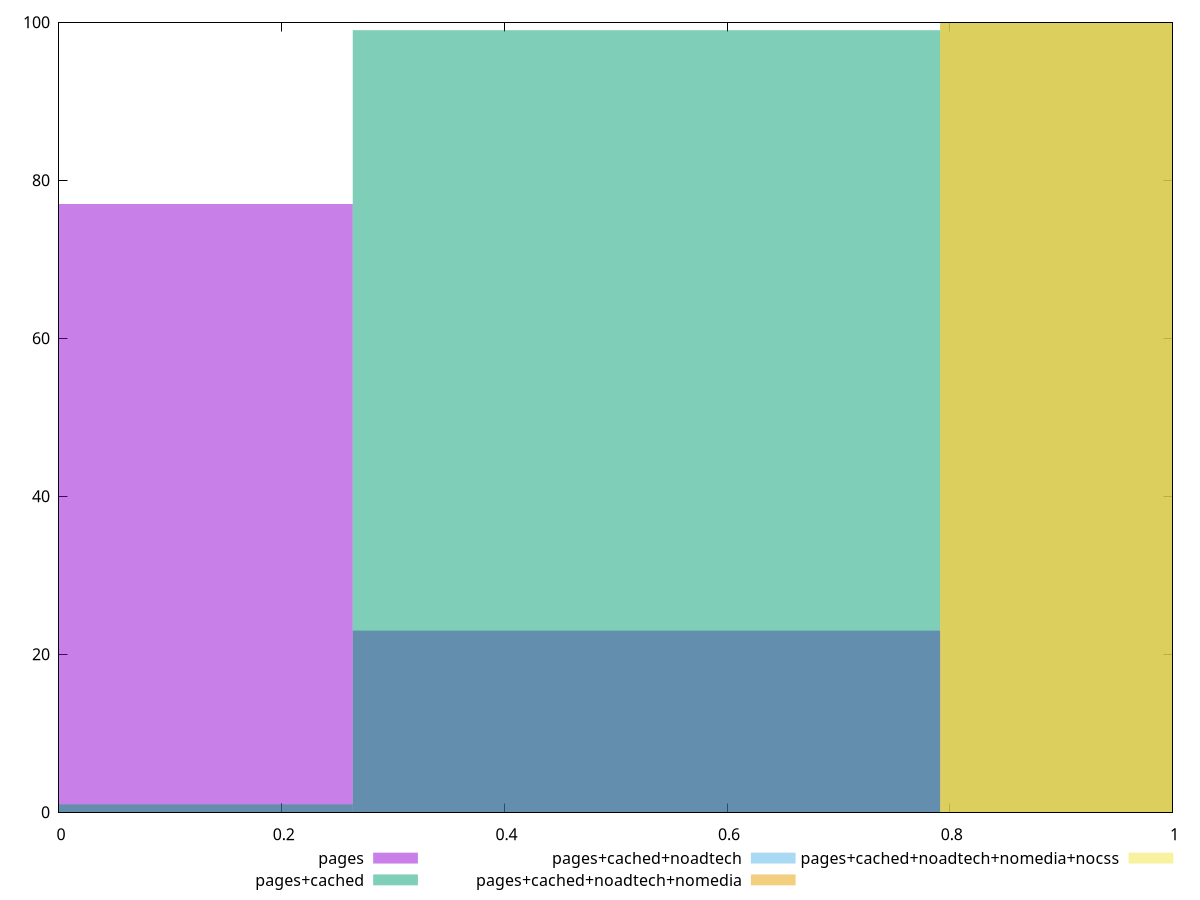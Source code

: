 reset

$pages <<EOF
0 77
0.5276308803962382 23
EOF

$pagesCached <<EOF
0 1
0.5276308803962382 99
EOF

$pagesCachedNoadtech <<EOF
1.0552617607924764 100
EOF

$pagesCachedNoadtechNomedia <<EOF
1.0552617607924764 100
EOF

$pagesCachedNoadtechNomediaNocss <<EOF
1.0552617607924764 100
EOF

set key outside below
set boxwidth 0.5276308803962382
set xrange [0:1]
set yrange [0:100]
set trange [0:100]
set style fill transparent solid 0.5 noborder
set terminal svg size 640, 530 enhanced background rgb 'white'
set output "report_00009_2021-02-08T22-37-41.559Z/speed-index/comparison/histogram/all_score.svg"

plot $pages title "pages" with boxes, \
     $pagesCached title "pages+cached" with boxes, \
     $pagesCachedNoadtech title "pages+cached+noadtech" with boxes, \
     $pagesCachedNoadtechNomedia title "pages+cached+noadtech+nomedia" with boxes, \
     $pagesCachedNoadtechNomediaNocss title "pages+cached+noadtech+nomedia+nocss" with boxes

reset
